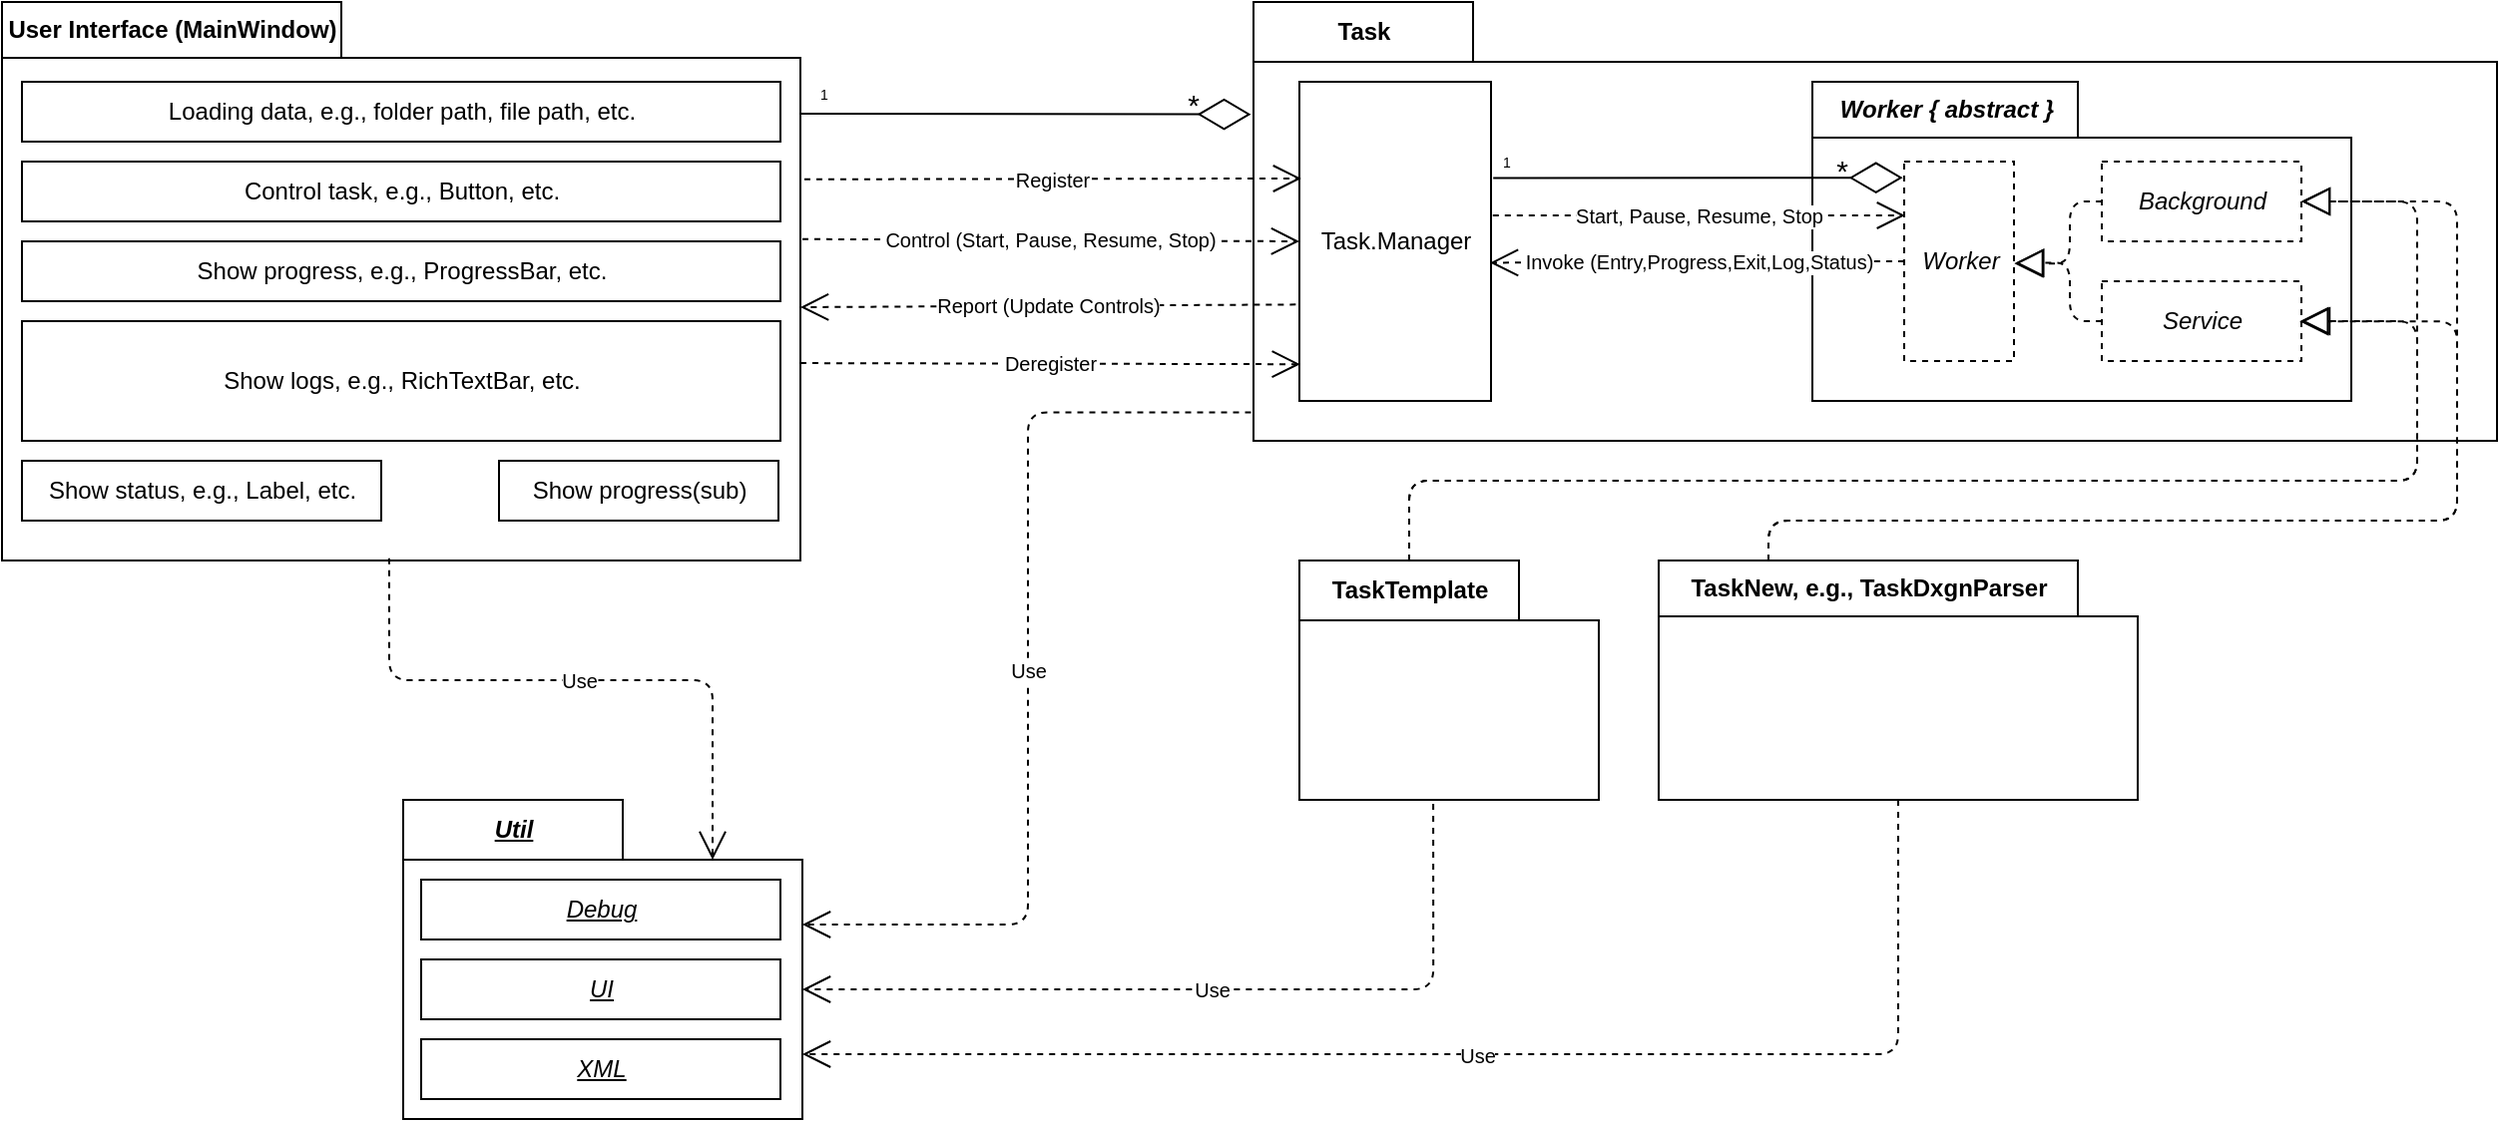 <mxfile>
    <diagram id="dzH8AbBxTpVTIcs8sDzF" name="Packages">
        <mxGraphModel dx="3034" dy="506" grid="1" gridSize="10" guides="1" tooltips="0" connect="1" arrows="1" fold="1" page="1" pageScale="1" pageWidth="1654" pageHeight="1169" math="0" shadow="0">
            <root>
                <mxCell id="0"/>
                <mxCell id="1" parent="0"/>
                <mxCell id="121" value="User Interface (MainWindow)" style="shape=folder;fontStyle=1;tabWidth=170;tabHeight=28;tabPosition=left;html=1;boundedLbl=1;labelInHeader=1;container=1;collapsible=0;recursiveResize=0;" parent="1" vertex="1">
                    <mxGeometry x="-1600" y="42" width="400" height="280" as="geometry"/>
                </mxCell>
                <mxCell id="122" value="Loading data, e.g., folder path, file path, etc." style="html=1;" parent="121" vertex="1">
                    <mxGeometry width="380" height="30" relative="1" as="geometry">
                        <mxPoint x="10" y="40" as="offset"/>
                    </mxGeometry>
                </mxCell>
                <mxCell id="154" value="Control task, e.g., Button, etc." style="html=1;" parent="121" vertex="1">
                    <mxGeometry x="10" y="80" width="380" height="30" as="geometry"/>
                </mxCell>
                <mxCell id="155" value="Show progress, e.g., ProgressBar, etc." style="html=1;" parent="121" vertex="1">
                    <mxGeometry x="10" y="120" width="380" height="30" as="geometry"/>
                </mxCell>
                <mxCell id="156" value="Show logs, e.g., RichTextBar, etc." style="html=1;" parent="121" vertex="1">
                    <mxGeometry x="10" y="160" width="380" height="60" as="geometry"/>
                </mxCell>
                <mxCell id="157" value="Show status, e.g., Label, etc." style="html=1;" parent="121" vertex="1">
                    <mxGeometry x="10" y="230" width="180" height="30" as="geometry"/>
                </mxCell>
                <mxCell id="158" value="Show progress(sub)" style="html=1;" parent="121" vertex="1">
                    <mxGeometry x="249" y="230" width="140" height="30" as="geometry"/>
                </mxCell>
                <mxCell id="160" value="Task" style="shape=folder;fontStyle=1;tabWidth=110;tabHeight=30;tabPosition=left;html=1;boundedLbl=1;labelInHeader=1;container=1;collapsible=0;recursiveResize=0;" parent="1" vertex="1">
                    <mxGeometry x="-973" y="42" width="623" height="220" as="geometry"/>
                </mxCell>
                <mxCell id="167" value="Task.Manager" style="html=1;" parent="160" vertex="1">
                    <mxGeometry x="23" y="40" width="96" height="160" as="geometry"/>
                </mxCell>
                <mxCell id="169" value="Worker { abstract }" style="shape=folder;fontStyle=3;tabWidth=133;tabHeight=28;tabPosition=left;html=1;boundedLbl=1;labelInHeader=1;container=1;collapsible=0;recursiveResize=0;" parent="160" vertex="1">
                    <mxGeometry x="280" y="40" width="270" height="160" as="geometry"/>
                </mxCell>
                <mxCell id="170" value="Worker" style="html=1;dashed=1;fontStyle=2" parent="169" vertex="1">
                    <mxGeometry x="46" y="40" width="55" height="100" as="geometry"/>
                </mxCell>
                <mxCell id="173" value="Background" style="html=1;dashed=1;fontStyle=2" parent="169" vertex="1">
                    <mxGeometry x="145" y="40" width="100" height="40" as="geometry"/>
                </mxCell>
                <mxCell id="174" value="Service" style="html=1;dashed=1;fontStyle=2" parent="169" vertex="1">
                    <mxGeometry x="145" y="100" width="100" height="40" as="geometry"/>
                </mxCell>
                <mxCell id="175" value="" style="endArrow=block;dashed=1;endFill=0;endSize=12;html=1;exitX=0;exitY=0.5;exitDx=0;exitDy=0;entryX=1.004;entryY=0.511;entryDx=0;entryDy=0;entryPerimeter=0;edgeStyle=orthogonalEdgeStyle;" parent="169" source="173" target="170" edge="1">
                    <mxGeometry width="160" relative="1" as="geometry">
                        <mxPoint x="215" y="70" as="sourcePoint"/>
                        <mxPoint x="375" y="70" as="targetPoint"/>
                        <Array as="points">
                            <mxPoint x="129" y="60"/>
                            <mxPoint x="129" y="91"/>
                        </Array>
                    </mxGeometry>
                </mxCell>
                <mxCell id="176" value="" style="endArrow=block;dashed=1;endFill=0;endSize=12;html=1;entryX=1.012;entryY=0.508;entryDx=0;entryDy=0;entryPerimeter=0;edgeStyle=orthogonalEdgeStyle;" parent="169" source="174" target="170" edge="1">
                    <mxGeometry width="160" relative="1" as="geometry">
                        <mxPoint x="175" y="119.7" as="sourcePoint"/>
                        <mxPoint x="86.1" y="120.3" as="targetPoint"/>
                        <Array as="points">
                            <mxPoint x="129" y="120"/>
                            <mxPoint x="129" y="91"/>
                        </Array>
                    </mxGeometry>
                </mxCell>
                <mxCell id="177" value="" style="endArrow=diamondThin;endFill=0;endSize=24;html=1;exitX=1.001;exitY=0.258;exitDx=0;exitDy=0;entryX=-0.012;entryY=0.081;entryDx=0;entryDy=0;entryPerimeter=0;exitPerimeter=0;" parent="160" target="170" edge="1">
                    <mxGeometry width="160" relative="1" as="geometry">
                        <mxPoint x="120.096" y="88.28" as="sourcePoint"/>
                        <mxPoint x="279.73" y="87.96" as="targetPoint"/>
                    </mxGeometry>
                </mxCell>
                <mxCell id="210" value="Start, Pause, Resume, Stop" style="endArrow=open;endSize=12;dashed=1;html=1;exitX=0.999;exitY=0.375;exitDx=0;exitDy=0;exitPerimeter=0;entryX=0.008;entryY=0.27;entryDx=0;entryDy=0;entryPerimeter=0;fontSize=10;" parent="160" target="170" edge="1">
                    <mxGeometry width="160" relative="1" as="geometry">
                        <mxPoint x="119.904" y="107" as="sourcePoint"/>
                        <mxPoint x="280.27" y="107.16" as="targetPoint"/>
                    </mxGeometry>
                </mxCell>
                <mxCell id="215" value="1" style="text;html=1;strokeColor=none;fillColor=none;align=center;verticalAlign=middle;whiteSpace=wrap;rounded=0;dashed=1;fontSize=7;" parent="160" vertex="1">
                    <mxGeometry x="97" y="66" width="60" height="30" as="geometry"/>
                </mxCell>
                <mxCell id="219" value="&lt;font style=&quot;font-size: 10px;&quot;&gt;Invoke (Entry,Progress,Exit,Log,Status)&lt;/font&gt;" style="endArrow=open;endSize=12;dashed=1;html=1;fontSize=10;exitX=0;exitY=0.5;exitDx=0;exitDy=0;entryX=0.995;entryY=0.567;entryDx=0;entryDy=0;entryPerimeter=0;" parent="160" source="170" target="167" edge="1">
                    <mxGeometry width="160" relative="1" as="geometry">
                        <mxPoint x="29" y="280" as="sourcePoint"/>
                        <mxPoint x="119" y="130" as="targetPoint"/>
                    </mxGeometry>
                </mxCell>
                <mxCell id="178" value="Register" style="endArrow=open;endSize=12;dashed=1;html=1;exitX=1.005;exitY=0.271;exitDx=0;exitDy=0;exitPerimeter=0;entryX=0.01;entryY=0.303;entryDx=0;entryDy=0;entryPerimeter=0;fontSize=10;" parent="1" target="167" edge="1">
                    <mxGeometry width="160" relative="1" as="geometry">
                        <mxPoint x="-1198" y="130.88" as="sourcePoint"/>
                        <mxPoint x="-963.14" y="130.84" as="targetPoint"/>
                    </mxGeometry>
                </mxCell>
                <mxCell id="179" value="" style="endArrow=diamondThin;endFill=0;endSize=24;html=1;exitX=1;exitY=0.143;exitDx=0;exitDy=0;exitPerimeter=0;entryX=-0.002;entryY=0.256;entryDx=0;entryDy=0;entryPerimeter=0;" parent="1" target="160" edge="1">
                    <mxGeometry width="160" relative="1" as="geometry">
                        <mxPoint x="-1200" y="98.04" as="sourcePoint"/>
                        <mxPoint x="-971.92" y="98.48" as="targetPoint"/>
                    </mxGeometry>
                </mxCell>
                <mxCell id="180" value="Deregister" style="endArrow=open;endSize=12;dashed=1;html=1;exitX=1.005;exitY=0.271;exitDx=0;exitDy=0;exitPerimeter=0;entryX=0.004;entryY=0.885;entryDx=0;entryDy=0;entryPerimeter=0;fontSize=10;" parent="1" target="167" edge="1">
                    <mxGeometry width="160" relative="1" as="geometry">
                        <mxPoint x="-1200" y="223.04" as="sourcePoint"/>
                        <mxPoint x="-935.864" y="223.8" as="targetPoint"/>
                    </mxGeometry>
                </mxCell>
                <mxCell id="181" value="Report (Update Controls)" style="endArrow=open;endSize=12;dashed=1;html=1;exitX=-0.019;exitY=0.698;exitDx=0;exitDy=0;exitPerimeter=0;entryX=0;entryY=0;entryDx=400;entryDy=155;entryPerimeter=0;fontSize=10;" parent="1" source="167" edge="1">
                    <mxGeometry width="160" relative="1" as="geometry">
                        <mxPoint x="-936.344" y="194.08" as="sourcePoint"/>
                        <mxPoint x="-1200" y="195" as="targetPoint"/>
                    </mxGeometry>
                </mxCell>
                <mxCell id="182" value="Control (Start, Pause, Resume, Stop)" style="endArrow=open;endSize=12;dashed=1;html=1;exitX=1.005;exitY=0.271;exitDx=0;exitDy=0;exitPerimeter=0;entryX=0;entryY=0.5;entryDx=0;entryDy=0;fontSize=10;" parent="1" target="167" edge="1">
                    <mxGeometry width="160" relative="1" as="geometry">
                        <mxPoint x="-1199" y="160.88" as="sourcePoint"/>
                        <mxPoint x="-935" y="161" as="targetPoint"/>
                    </mxGeometry>
                </mxCell>
                <mxCell id="200" value="TaskTemplate" style="shape=folder;fontStyle=1;tabWidth=110;tabHeight=30;tabPosition=left;html=1;boundedLbl=1;labelInHeader=1;container=1;collapsible=0;recursiveResize=0;" parent="1" vertex="1">
                    <mxGeometry x="-950" y="322" width="150" height="120" as="geometry"/>
                </mxCell>
                <mxCell id="201" value="TaskNew, e.g., TaskDxgnParser" style="shape=folder;fontStyle=1;tabWidth=210;tabHeight=28;tabPosition=left;html=1;boundedLbl=1;labelInHeader=1;container=1;collapsible=0;recursiveResize=0;" parent="1" vertex="1">
                    <mxGeometry x="-770" y="322" width="240" height="120" as="geometry"/>
                </mxCell>
                <mxCell id="202" value="" style="endArrow=block;dashed=1;endFill=0;endSize=12;html=1;exitX=0;exitY=0;exitDx=55;exitDy=0;exitPerimeter=0;entryX=1;entryY=0.5;entryDx=0;entryDy=0;edgeStyle=orthogonalEdgeStyle;" parent="1" source="200" target="173" edge="1">
                    <mxGeometry width="160" relative="1" as="geometry">
                        <mxPoint x="-890" y="292" as="sourcePoint"/>
                        <mxPoint x="-470" y="342" as="targetPoint"/>
                        <Array as="points">
                            <mxPoint x="-895" y="282"/>
                            <mxPoint x="-390" y="282"/>
                            <mxPoint x="-390" y="142"/>
                        </Array>
                    </mxGeometry>
                </mxCell>
                <mxCell id="204" value="" style="endArrow=block;dashed=1;endFill=0;endSize=12;html=1;entryX=1;entryY=0.5;entryDx=0;entryDy=0;exitX=0;exitY=0;exitDx=55;exitDy=0;exitPerimeter=0;edgeStyle=orthogonalEdgeStyle;" parent="1" source="200" target="174" edge="1">
                    <mxGeometry width="160" relative="1" as="geometry">
                        <mxPoint x="-700" y="252" as="sourcePoint"/>
                        <mxPoint x="-540" y="252" as="targetPoint"/>
                        <Array as="points">
                            <mxPoint x="-895" y="282"/>
                            <mxPoint x="-390" y="282"/>
                            <mxPoint x="-390" y="202"/>
                        </Array>
                    </mxGeometry>
                </mxCell>
                <mxCell id="205" value="" style="endArrow=block;dashed=1;endFill=0;endSize=12;html=1;entryX=1;entryY=0.5;entryDx=0;entryDy=0;exitX=0;exitY=0;exitDx=55;exitDy=0;exitPerimeter=0;edgeStyle=orthogonalEdgeStyle;" parent="1" source="201" target="173" edge="1">
                    <mxGeometry width="160" relative="1" as="geometry">
                        <mxPoint x="-700" y="202" as="sourcePoint"/>
                        <mxPoint x="-540" y="202" as="targetPoint"/>
                        <Array as="points">
                            <mxPoint x="-715" y="302"/>
                            <mxPoint x="-370" y="302"/>
                            <mxPoint x="-370" y="142"/>
                        </Array>
                    </mxGeometry>
                </mxCell>
                <mxCell id="206" value="" style="endArrow=block;dashed=1;endFill=0;endSize=12;html=1;exitX=0;exitY=0;exitDx=55;exitDy=0;exitPerimeter=0;entryX=0.991;entryY=0.502;entryDx=0;entryDy=0;entryPerimeter=0;edgeStyle=orthogonalEdgeStyle;" parent="1" source="201" target="174" edge="1">
                    <mxGeometry width="160" relative="1" as="geometry">
                        <mxPoint x="-670" y="232" as="sourcePoint"/>
                        <mxPoint x="-440" y="202" as="targetPoint"/>
                        <Array as="points">
                            <mxPoint x="-715" y="302"/>
                            <mxPoint x="-370" y="302"/>
                            <mxPoint x="-370" y="202"/>
                        </Array>
                    </mxGeometry>
                </mxCell>
                <mxCell id="207" value="Util" style="shape=folder;fontStyle=7;tabWidth=110;tabHeight=30;tabPosition=left;html=1;boundedLbl=1;labelInHeader=1;container=1;collapsible=0;recursiveResize=0;" parent="1" vertex="1">
                    <mxGeometry x="-1399" y="442" width="200" height="160" as="geometry"/>
                </mxCell>
                <mxCell id="224" value="Debug" style="html=1;fontStyle=6" parent="207" vertex="1">
                    <mxGeometry x="9" y="40" width="180" height="30" as="geometry"/>
                </mxCell>
                <mxCell id="225" value="UI" style="html=1;fontStyle=6" parent="207" vertex="1">
                    <mxGeometry x="9" y="80" width="180" height="30" as="geometry"/>
                </mxCell>
                <mxCell id="226" value="XML" style="html=1;fontStyle=6" parent="207" vertex="1">
                    <mxGeometry x="9" y="120" width="180" height="30" as="geometry"/>
                </mxCell>
                <mxCell id="216" value="*" style="text;html=1;strokeColor=none;fillColor=none;align=center;verticalAlign=middle;whiteSpace=wrap;rounded=0;dashed=1;fontSize=15;" parent="1" vertex="1">
                    <mxGeometry x="-708" y="111" width="60" height="30" as="geometry"/>
                </mxCell>
                <mxCell id="217" value="1" style="text;html=1;strokeColor=none;fillColor=none;align=center;verticalAlign=middle;whiteSpace=wrap;rounded=0;dashed=1;fontSize=7;" parent="1" vertex="1">
                    <mxGeometry x="-1218" y="74" width="60" height="30" as="geometry"/>
                </mxCell>
                <mxCell id="218" value="*" style="text;html=1;strokeColor=none;fillColor=none;align=center;verticalAlign=middle;whiteSpace=wrap;rounded=0;dashed=1;fontSize=15;" parent="1" vertex="1">
                    <mxGeometry x="-1033" y="78" width="60" height="30" as="geometry"/>
                </mxCell>
                <mxCell id="220" value="Use" style="endArrow=open;endSize=12;dashed=1;html=1;fontSize=10;exitX=0.485;exitY=0.996;exitDx=0;exitDy=0;exitPerimeter=0;entryX=0;entryY=0;entryDx=155;entryDy=30;entryPerimeter=0;edgeStyle=orthogonalEdgeStyle;" parent="1" source="121" target="207" edge="1">
                    <mxGeometry width="160" relative="1" as="geometry">
                        <mxPoint x="-1270" y="442" as="sourcePoint"/>
                        <mxPoint x="-1110" y="442" as="targetPoint"/>
                    </mxGeometry>
                </mxCell>
                <mxCell id="221" value="Use" style="endArrow=open;endSize=12;dashed=1;html=1;fontSize=10;exitX=-0.002;exitY=0.935;exitDx=0;exitDy=0;exitPerimeter=0;entryX=0;entryY=0;entryDx=200;entryDy=62.5;entryPerimeter=0;edgeStyle=orthogonalEdgeStyle;" parent="1" source="160" target="207" edge="1">
                    <mxGeometry width="160" relative="1" as="geometry">
                        <mxPoint x="-1270" y="342" as="sourcePoint"/>
                        <mxPoint x="-1110" y="342" as="targetPoint"/>
                    </mxGeometry>
                </mxCell>
                <mxCell id="222" value="Use" style="endArrow=open;endSize=12;dashed=1;html=1;fontSize=10;exitX=0.447;exitY=1.017;exitDx=0;exitDy=0;exitPerimeter=0;edgeStyle=orthogonalEdgeStyle;entryX=0;entryY=0;entryDx=200;entryDy=95;entryPerimeter=0;" parent="1" source="200" target="207" edge="1">
                    <mxGeometry width="160" relative="1" as="geometry">
                        <mxPoint x="-880" y="342" as="sourcePoint"/>
                        <mxPoint x="-1030" y="512" as="targetPoint"/>
                        <Array as="points">
                            <mxPoint x="-883" y="537"/>
                        </Array>
                    </mxGeometry>
                </mxCell>
                <mxCell id="223" value="Use" style="endArrow=open;endSize=12;dashed=1;html=1;fontSize=10;exitX=0.5;exitY=1;exitDx=0;exitDy=0;exitPerimeter=0;entryX=0;entryY=0;entryDx=200;entryDy=127.5;entryPerimeter=0;edgeStyle=orthogonalEdgeStyle;" parent="1" source="201" target="207" edge="1">
                    <mxGeometry width="160" relative="1" as="geometry">
                        <mxPoint x="-880" y="542" as="sourcePoint"/>
                        <mxPoint x="-720" y="542" as="targetPoint"/>
                    </mxGeometry>
                </mxCell>
            </root>
        </mxGraphModel>
    </diagram>
</mxfile>